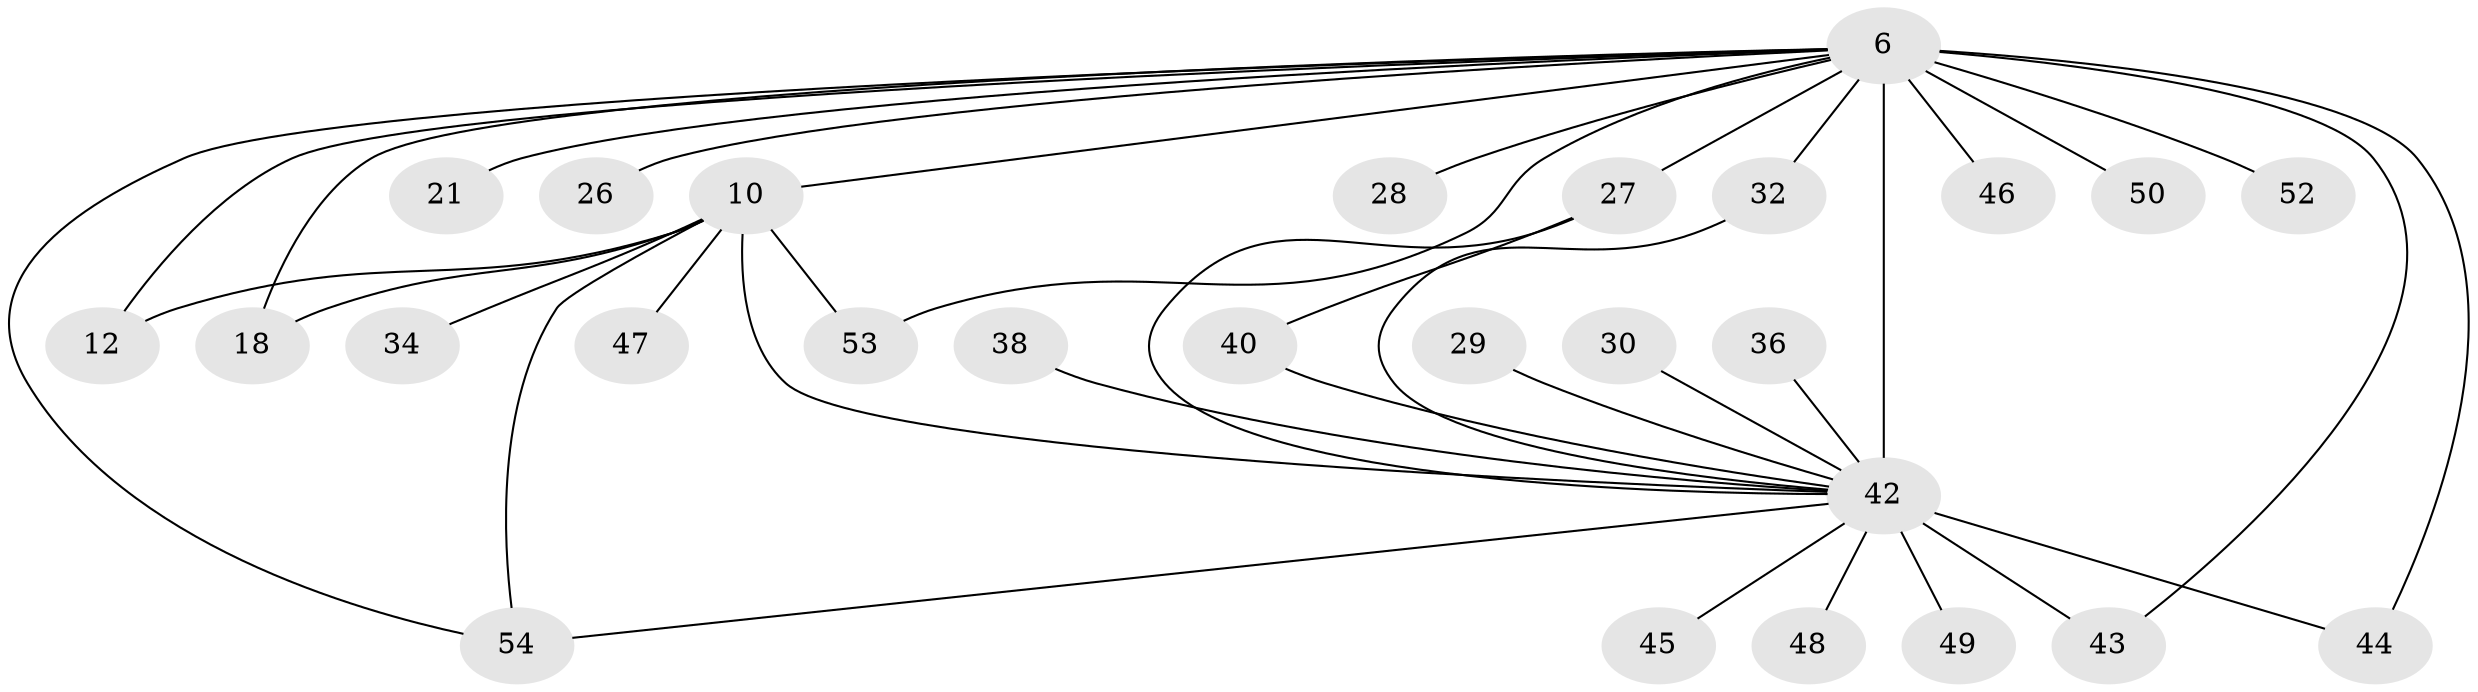 // original degree distribution, {17: 0.037037037037037035, 15: 0.05555555555555555, 13: 0.018518518518518517, 20: 0.018518518518518517, 19: 0.018518518518518517, 16: 0.018518518518518517, 14: 0.018518518518518517, 4: 0.05555555555555555, 2: 0.5555555555555556, 3: 0.2037037037037037}
// Generated by graph-tools (version 1.1) at 2025/43/03/09/25 04:43:51]
// undirected, 27 vertices, 37 edges
graph export_dot {
graph [start="1"]
  node [color=gray90,style=filled];
  6 [super="+2+5"];
  10 [super="+8"];
  12;
  18;
  21;
  26;
  27 [super="+20"];
  28;
  29;
  30 [super="+25"];
  32 [super="+16"];
  34;
  36;
  38;
  40 [super="+39"];
  42 [super="+24+9+35+31+37"];
  43 [super="+33+19"];
  44;
  45;
  46;
  47;
  48;
  49;
  50;
  52;
  53 [super="+15"];
  54 [super="+51"];
  6 -- 10 [weight=8];
  6 -- 21 [weight=2];
  6 -- 26 [weight=2];
  6 -- 32 [weight=2];
  6 -- 42 [weight=23];
  6 -- 46 [weight=2];
  6 -- 18;
  6 -- 50 [weight=2];
  6 -- 52 [weight=2];
  6 -- 12;
  6 -- 27 [weight=3];
  6 -- 28 [weight=2];
  6 -- 44;
  6 -- 53;
  6 -- 43;
  6 -- 54;
  10 -- 47 [weight=2];
  10 -- 53 [weight=2];
  10 -- 54 [weight=2];
  10 -- 34;
  10 -- 12;
  10 -- 18;
  10 -- 42 [weight=9];
  27 -- 40;
  27 -- 42;
  29 -- 42 [weight=2];
  30 -- 42 [weight=3];
  32 -- 42;
  36 -- 42 [weight=2];
  38 -- 42 [weight=2];
  40 -- 42 [weight=2];
  42 -- 44;
  42 -- 43 [weight=3];
  42 -- 54;
  42 -- 45 [weight=2];
  42 -- 48 [weight=2];
  42 -- 49 [weight=2];
}
